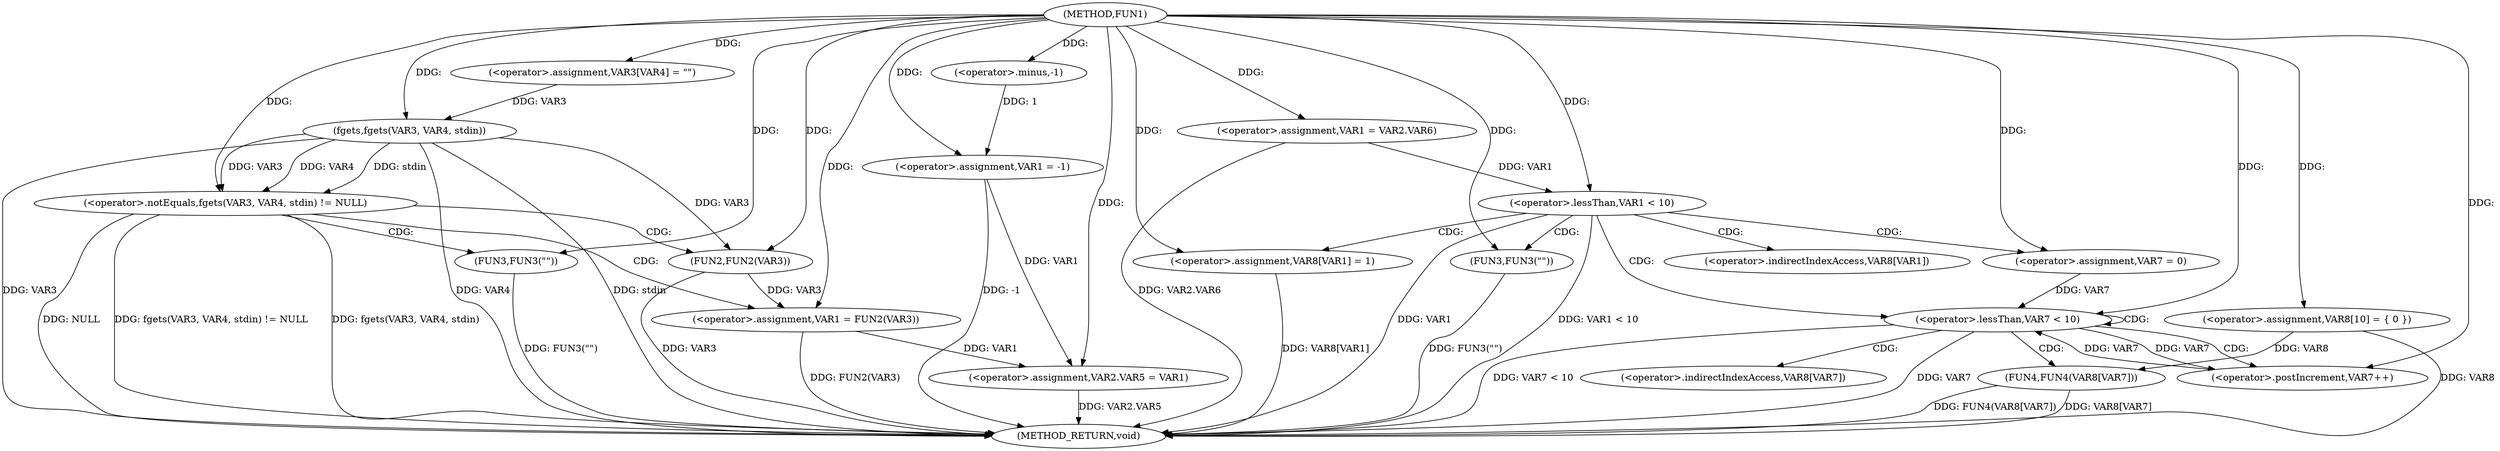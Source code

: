 digraph FUN1 {  
"1000100" [label = "(METHOD,FUN1)" ]
"1000174" [label = "(METHOD_RETURN,void)" ]
"1000104" [label = "(<operator>.assignment,VAR1 = -1)" ]
"1000106" [label = "(<operator>.minus,-1)" ]
"1000110" [label = "(<operator>.assignment,VAR3[VAR4] = \"\")" ]
"1000114" [label = "(<operator>.notEquals,fgets(VAR3, VAR4, stdin) != NULL)" ]
"1000115" [label = "(fgets,fgets(VAR3, VAR4, stdin))" ]
"1000121" [label = "(<operator>.assignment,VAR1 = FUN2(VAR3))" ]
"1000123" [label = "(FUN2,FUN2(VAR3))" ]
"1000127" [label = "(FUN3,FUN3(\"\"))" ]
"1000129" [label = "(<operator>.assignment,VAR2.VAR5 = VAR1)" ]
"1000136" [label = "(<operator>.assignment,VAR1 = VAR2.VAR6)" ]
"1000144" [label = "(<operator>.assignment,VAR8[10] = { 0 })" ]
"1000147" [label = "(<operator>.lessThan,VAR1 < 10)" ]
"1000151" [label = "(<operator>.assignment,VAR8[VAR1] = 1)" ]
"1000157" [label = "(<operator>.assignment,VAR7 = 0)" ]
"1000160" [label = "(<operator>.lessThan,VAR7 < 10)" ]
"1000163" [label = "(<operator>.postIncrement,VAR7++)" ]
"1000166" [label = "(FUN4,FUN4(VAR8[VAR7]))" ]
"1000172" [label = "(FUN3,FUN3(\"\"))" ]
"1000152" [label = "(<operator>.indirectIndexAccess,VAR8[VAR1])" ]
"1000167" [label = "(<operator>.indirectIndexAccess,VAR8[VAR7])" ]
  "1000115" -> "1000174"  [ label = "DDG: VAR4"] 
  "1000129" -> "1000174"  [ label = "DDG: VAR2.VAR5"] 
  "1000172" -> "1000174"  [ label = "DDG: FUN3(\"\")"] 
  "1000121" -> "1000174"  [ label = "DDG: FUN2(VAR3)"] 
  "1000147" -> "1000174"  [ label = "DDG: VAR1"] 
  "1000127" -> "1000174"  [ label = "DDG: FUN3(\"\")"] 
  "1000115" -> "1000174"  [ label = "DDG: stdin"] 
  "1000136" -> "1000174"  [ label = "DDG: VAR2.VAR6"] 
  "1000114" -> "1000174"  [ label = "DDG: NULL"] 
  "1000104" -> "1000174"  [ label = "DDG: -1"] 
  "1000123" -> "1000174"  [ label = "DDG: VAR3"] 
  "1000114" -> "1000174"  [ label = "DDG: fgets(VAR3, VAR4, stdin) != NULL"] 
  "1000160" -> "1000174"  [ label = "DDG: VAR7 < 10"] 
  "1000166" -> "1000174"  [ label = "DDG: FUN4(VAR8[VAR7])"] 
  "1000151" -> "1000174"  [ label = "DDG: VAR8[VAR1]"] 
  "1000166" -> "1000174"  [ label = "DDG: VAR8[VAR7]"] 
  "1000114" -> "1000174"  [ label = "DDG: fgets(VAR3, VAR4, stdin)"] 
  "1000144" -> "1000174"  [ label = "DDG: VAR8"] 
  "1000147" -> "1000174"  [ label = "DDG: VAR1 < 10"] 
  "1000160" -> "1000174"  [ label = "DDG: VAR7"] 
  "1000115" -> "1000174"  [ label = "DDG: VAR3"] 
  "1000106" -> "1000104"  [ label = "DDG: 1"] 
  "1000100" -> "1000104"  [ label = "DDG: "] 
  "1000100" -> "1000106"  [ label = "DDG: "] 
  "1000100" -> "1000110"  [ label = "DDG: "] 
  "1000115" -> "1000114"  [ label = "DDG: VAR3"] 
  "1000115" -> "1000114"  [ label = "DDG: VAR4"] 
  "1000115" -> "1000114"  [ label = "DDG: stdin"] 
  "1000110" -> "1000115"  [ label = "DDG: VAR3"] 
  "1000100" -> "1000115"  [ label = "DDG: "] 
  "1000100" -> "1000114"  [ label = "DDG: "] 
  "1000123" -> "1000121"  [ label = "DDG: VAR3"] 
  "1000100" -> "1000121"  [ label = "DDG: "] 
  "1000115" -> "1000123"  [ label = "DDG: VAR3"] 
  "1000100" -> "1000123"  [ label = "DDG: "] 
  "1000100" -> "1000127"  [ label = "DDG: "] 
  "1000104" -> "1000129"  [ label = "DDG: VAR1"] 
  "1000121" -> "1000129"  [ label = "DDG: VAR1"] 
  "1000100" -> "1000129"  [ label = "DDG: "] 
  "1000100" -> "1000136"  [ label = "DDG: "] 
  "1000100" -> "1000144"  [ label = "DDG: "] 
  "1000136" -> "1000147"  [ label = "DDG: VAR1"] 
  "1000100" -> "1000147"  [ label = "DDG: "] 
  "1000100" -> "1000151"  [ label = "DDG: "] 
  "1000100" -> "1000157"  [ label = "DDG: "] 
  "1000163" -> "1000160"  [ label = "DDG: VAR7"] 
  "1000157" -> "1000160"  [ label = "DDG: VAR7"] 
  "1000100" -> "1000160"  [ label = "DDG: "] 
  "1000160" -> "1000163"  [ label = "DDG: VAR7"] 
  "1000100" -> "1000163"  [ label = "DDG: "] 
  "1000144" -> "1000166"  [ label = "DDG: VAR8"] 
  "1000100" -> "1000172"  [ label = "DDG: "] 
  "1000114" -> "1000121"  [ label = "CDG: "] 
  "1000114" -> "1000127"  [ label = "CDG: "] 
  "1000114" -> "1000123"  [ label = "CDG: "] 
  "1000147" -> "1000151"  [ label = "CDG: "] 
  "1000147" -> "1000160"  [ label = "CDG: "] 
  "1000147" -> "1000152"  [ label = "CDG: "] 
  "1000147" -> "1000157"  [ label = "CDG: "] 
  "1000147" -> "1000172"  [ label = "CDG: "] 
  "1000160" -> "1000163"  [ label = "CDG: "] 
  "1000160" -> "1000167"  [ label = "CDG: "] 
  "1000160" -> "1000160"  [ label = "CDG: "] 
  "1000160" -> "1000166"  [ label = "CDG: "] 
}
